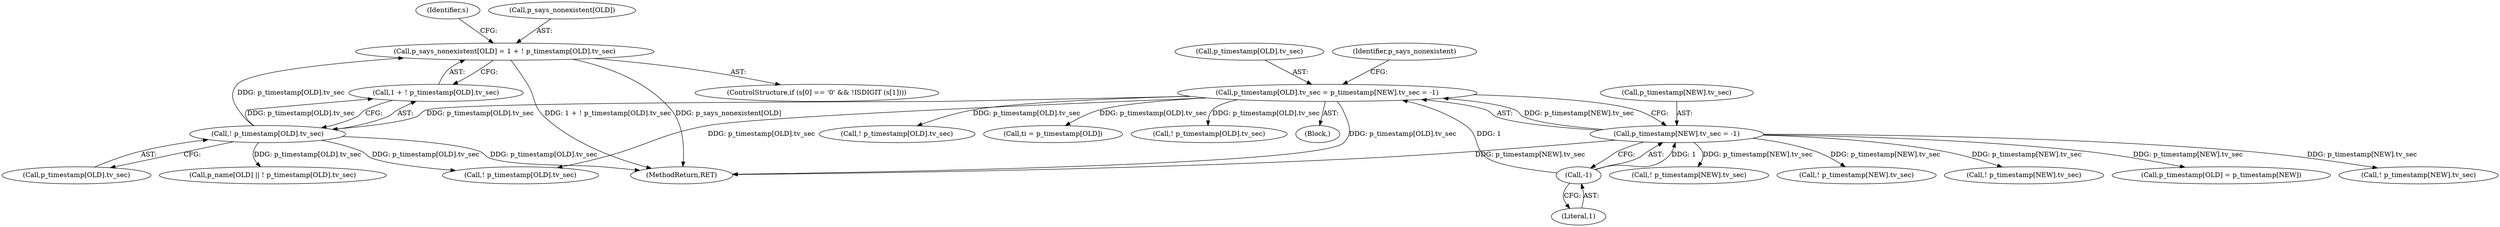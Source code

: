 digraph "0_savannah_17953b5893f7c9835f0dd2a704ba04e0371d2cbd_0@array" {
"1001460" [label="(Call,p_says_nonexistent[OLD] = 1 + ! p_timestamp[OLD].tv_sec)"];
"1001466" [label="(Call,! p_timestamp[OLD].tv_sec)"];
"1000309" [label="(Call,p_timestamp[OLD].tv_sec = p_timestamp[NEW].tv_sec = -1)"];
"1000315" [label="(Call,p_timestamp[NEW].tv_sec = -1)"];
"1000321" [label="(Call,-1)"];
"1001464" [label="(Call,1 + ! p_timestamp[OLD].tv_sec)"];
"1000321" [label="(Call,-1)"];
"1001554" [label="(Call,! p_timestamp[OLD].tv_sec)"];
"1001389" [label="(Call,! p_timestamp[OLD].tv_sec)"];
"1001537" [label="(Call,! p_timestamp[NEW].tv_sec)"];
"1001475" [label="(Identifier,s)"];
"1000310" [label="(Call,p_timestamp[OLD].tv_sec)"];
"1001448" [label="(ControlStructure,if (s[0] == '0' && !ISDIGIT (s[1])))"];
"1000322" [label="(Literal,1)"];
"1000309" [label="(Call,p_timestamp[OLD].tv_sec = p_timestamp[NEW].tv_sec = -1)"];
"1001399" [label="(Call,! p_timestamp[NEW].tv_sec)"];
"1001460" [label="(Call,p_says_nonexistent[OLD] = 1 + ! p_timestamp[OLD].tv_sec)"];
"1001467" [label="(Call,p_timestamp[OLD].tv_sec)"];
"1001242" [label="(Call,ti = p_timestamp[OLD])"];
"1000315" [label="(Call,p_timestamp[NEW].tv_sec = -1)"];
"1001363" [label="(Call,! p_timestamp[NEW].tv_sec)"];
"1000316" [label="(Call,p_timestamp[NEW].tv_sec)"];
"1001247" [label="(Call,p_timestamp[OLD] = p_timestamp[NEW])"];
"1001314" [label="(Call,! p_timestamp[OLD].tv_sec)"];
"1000325" [label="(Identifier,p_says_nonexistent)"];
"1001550" [label="(Call,p_name[OLD] || ! p_timestamp[OLD].tv_sec)"];
"1001564" [label="(Call,! p_timestamp[NEW].tv_sec)"];
"1002119" [label="(MethodReturn,RET)"];
"1001466" [label="(Call,! p_timestamp[OLD].tv_sec)"];
"1001461" [label="(Call,p_says_nonexistent[OLD])"];
"1000129" [label="(Block,)"];
"1001460" -> "1001448"  [label="AST: "];
"1001460" -> "1001464"  [label="CFG: "];
"1001461" -> "1001460"  [label="AST: "];
"1001464" -> "1001460"  [label="AST: "];
"1001475" -> "1001460"  [label="CFG: "];
"1001460" -> "1002119"  [label="DDG: 1 + ! p_timestamp[OLD].tv_sec"];
"1001460" -> "1002119"  [label="DDG: p_says_nonexistent[OLD]"];
"1001466" -> "1001460"  [label="DDG: p_timestamp[OLD].tv_sec"];
"1001466" -> "1001464"  [label="AST: "];
"1001466" -> "1001467"  [label="CFG: "];
"1001467" -> "1001466"  [label="AST: "];
"1001464" -> "1001466"  [label="CFG: "];
"1001466" -> "1002119"  [label="DDG: p_timestamp[OLD].tv_sec"];
"1001466" -> "1001464"  [label="DDG: p_timestamp[OLD].tv_sec"];
"1000309" -> "1001466"  [label="DDG: p_timestamp[OLD].tv_sec"];
"1001466" -> "1001550"  [label="DDG: p_timestamp[OLD].tv_sec"];
"1001466" -> "1001554"  [label="DDG: p_timestamp[OLD].tv_sec"];
"1000309" -> "1000129"  [label="AST: "];
"1000309" -> "1000315"  [label="CFG: "];
"1000310" -> "1000309"  [label="AST: "];
"1000315" -> "1000309"  [label="AST: "];
"1000325" -> "1000309"  [label="CFG: "];
"1000309" -> "1002119"  [label="DDG: p_timestamp[OLD].tv_sec"];
"1000315" -> "1000309"  [label="DDG: p_timestamp[NEW].tv_sec"];
"1000321" -> "1000309"  [label="DDG: 1"];
"1000309" -> "1001242"  [label="DDG: p_timestamp[OLD].tv_sec"];
"1000309" -> "1001314"  [label="DDG: p_timestamp[OLD].tv_sec"];
"1000309" -> "1001389"  [label="DDG: p_timestamp[OLD].tv_sec"];
"1000309" -> "1001554"  [label="DDG: p_timestamp[OLD].tv_sec"];
"1000315" -> "1000321"  [label="CFG: "];
"1000316" -> "1000315"  [label="AST: "];
"1000321" -> "1000315"  [label="AST: "];
"1000315" -> "1002119"  [label="DDG: p_timestamp[NEW].tv_sec"];
"1000321" -> "1000315"  [label="DDG: 1"];
"1000315" -> "1001247"  [label="DDG: p_timestamp[NEW].tv_sec"];
"1000315" -> "1001363"  [label="DDG: p_timestamp[NEW].tv_sec"];
"1000315" -> "1001399"  [label="DDG: p_timestamp[NEW].tv_sec"];
"1000315" -> "1001537"  [label="DDG: p_timestamp[NEW].tv_sec"];
"1000315" -> "1001564"  [label="DDG: p_timestamp[NEW].tv_sec"];
"1000321" -> "1000322"  [label="CFG: "];
"1000322" -> "1000321"  [label="AST: "];
}
